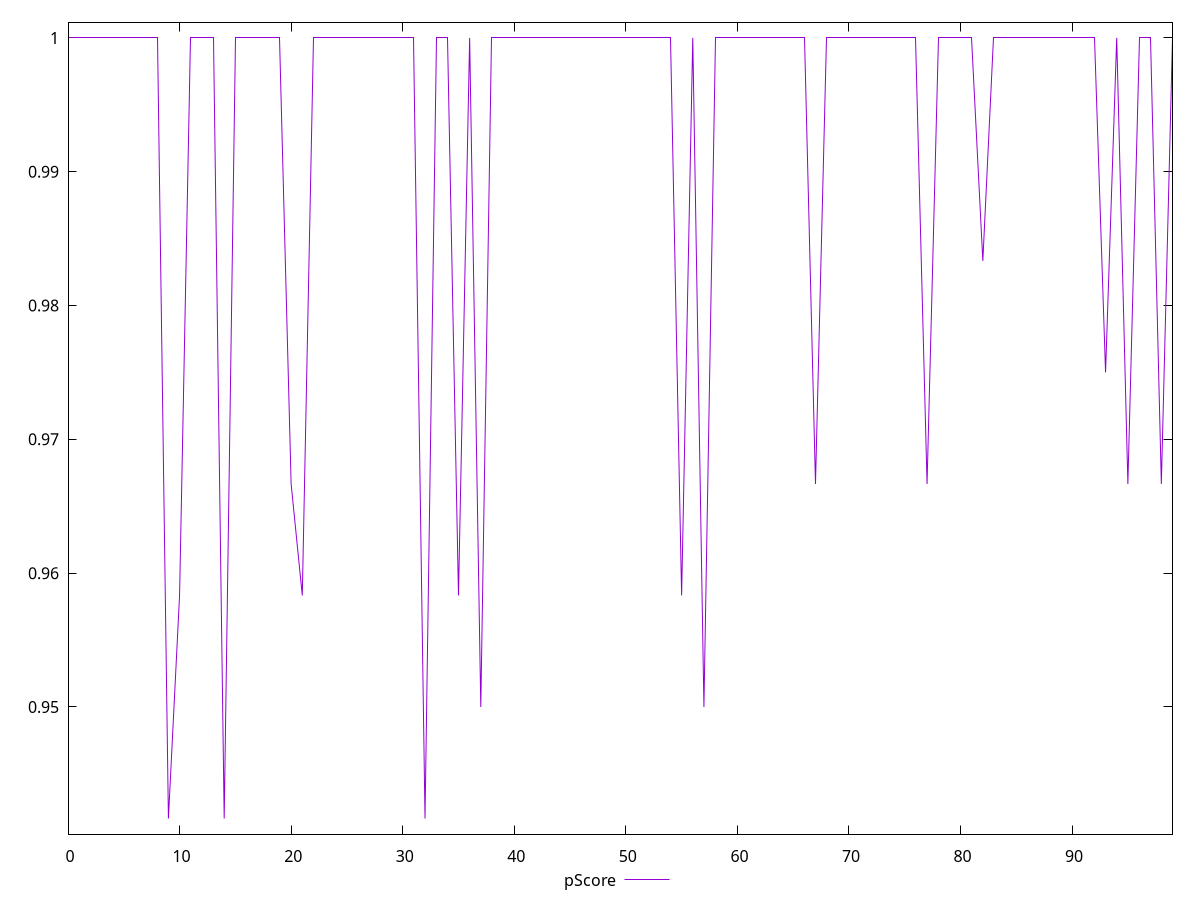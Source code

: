 reset

$pScore <<EOF
0 1
1 1
2 1
3 1
4 1
5 1
6 1
7 1
8 1
9 0.9416666666666667
10 0.9583333333333334
11 1
12 1
13 1
14 0.9416666666666667
15 1
16 1
17 1
18 1
19 1
20 0.9666666666666667
21 0.9583333333333334
22 1
23 1
24 1
25 1
26 1
27 1
28 1
29 1
30 1
31 1
32 0.9416666666666667
33 1
34 1
35 0.9583333333333334
36 1
37 0.95
38 1
39 1
40 1
41 1
42 1
43 1
44 1
45 1
46 1
47 1
48 1
49 1
50 1
51 1
52 1
53 1
54 1
55 0.9583333333333334
56 1
57 0.95
58 1
59 1
60 1
61 1
62 1
63 1
64 1
65 1
66 1
67 0.9666666666666667
68 1
69 1
70 1
71 1
72 1
73 1
74 1
75 1
76 1
77 0.9666666666666667
78 1
79 1
80 1
81 1
82 0.9833333333333333
83 1
84 1
85 1
86 1
87 1
88 1
89 1
90 1
91 1
92 1
93 0.975
94 1
95 0.9666666666666667
96 1
97 1
98 0.9666666666666667
99 1
EOF

set key outside below
set xrange [0:99]
set yrange [0.9405:1.0011666666666668]
set trange [0.9405:1.0011666666666668]
set terminal svg size 640, 500 enhanced background rgb 'white'
set output "reports/report_00031_2021-02-24T23-18-18.084Z/uses-http2/samples/astro/pScore/values.svg"

plot $pScore title "pScore" with line

reset

